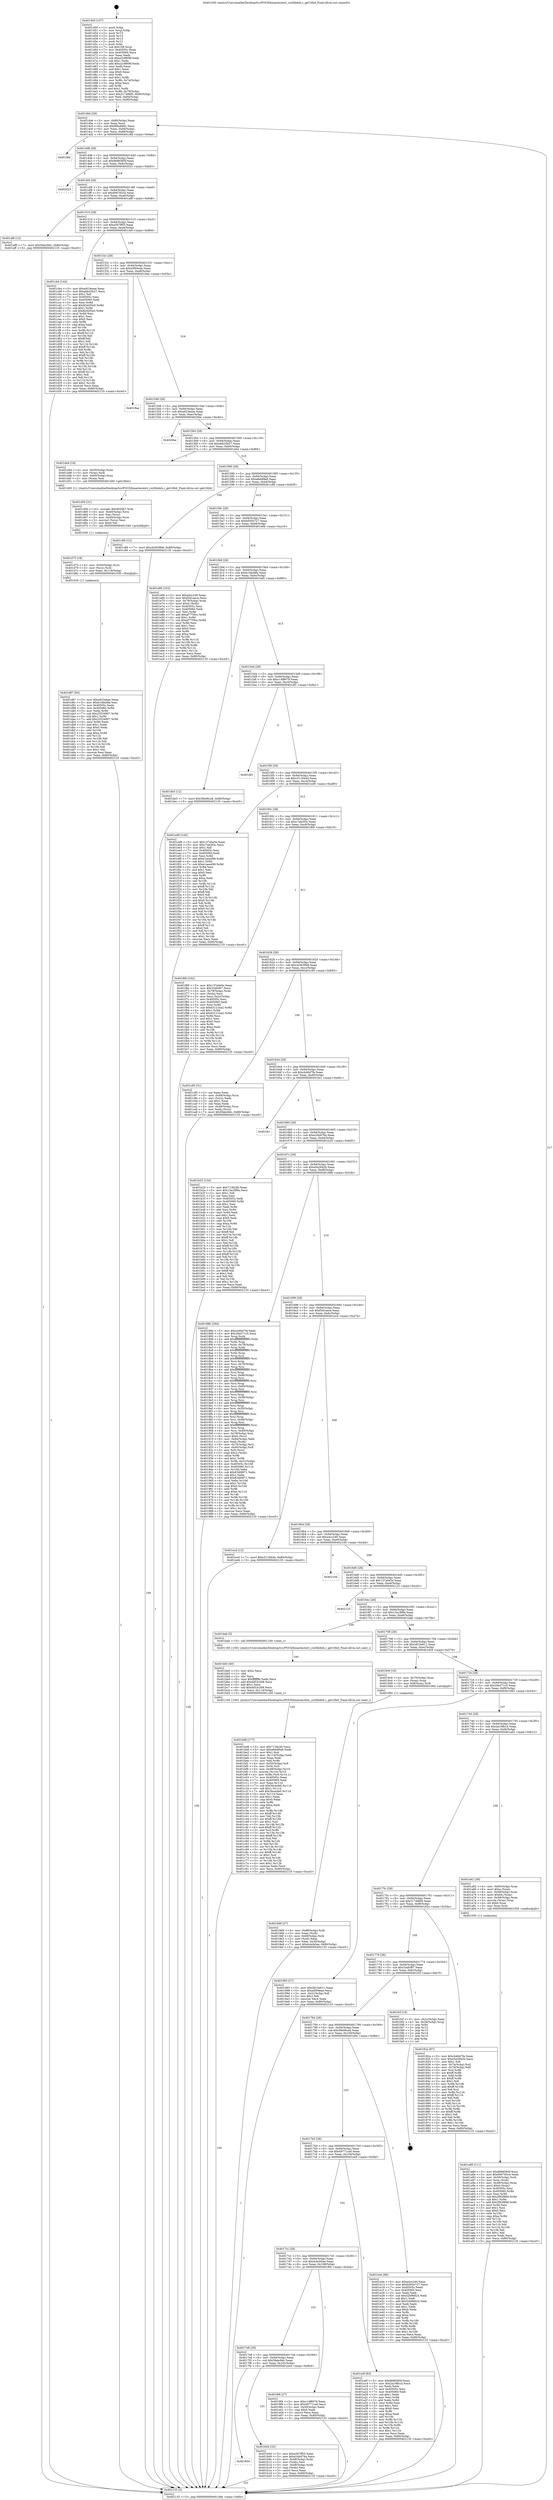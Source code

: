 digraph "0x401450" {
  label = "0x401450 (/mnt/c/Users/mathe/Desktop/tcc/POCII/binaries/extr_curllibdoh.c_get16bit_Final-ollvm.out::main(0))"
  labelloc = "t"
  node[shape=record]

  Entry [label="",width=0.3,height=0.3,shape=circle,fillcolor=black,style=filled]
  "0x4014bb" [label="{
     0x4014bb [29]\l
     | [instrs]\l
     &nbsp;&nbsp;0x4014bb \<+3\>: mov -0x80(%rbp),%eax\l
     &nbsp;&nbsp;0x4014be \<+2\>: mov %eax,%ecx\l
     &nbsp;&nbsp;0x4014c0 \<+6\>: sub $0x80bd0fd1,%ecx\l
     &nbsp;&nbsp;0x4014c6 \<+6\>: mov %eax,-0x94(%rbp)\l
     &nbsp;&nbsp;0x4014cc \<+6\>: mov %ecx,-0x98(%rbp)\l
     &nbsp;&nbsp;0x4014d2 \<+6\>: je 0000000000401dfd \<main+0x9ad\>\l
  }"]
  "0x401dfd" [label="{
     0x401dfd\l
  }", style=dashed]
  "0x4014d8" [label="{
     0x4014d8 [28]\l
     | [instrs]\l
     &nbsp;&nbsp;0x4014d8 \<+5\>: jmp 00000000004014dd \<main+0x8d\>\l
     &nbsp;&nbsp;0x4014dd \<+6\>: mov -0x94(%rbp),%eax\l
     &nbsp;&nbsp;0x4014e3 \<+5\>: sub $0x8686585f,%eax\l
     &nbsp;&nbsp;0x4014e8 \<+6\>: mov %eax,-0x9c(%rbp)\l
     &nbsp;&nbsp;0x4014ee \<+6\>: je 0000000000402023 \<main+0xbd3\>\l
  }"]
  Exit [label="",width=0.3,height=0.3,shape=circle,fillcolor=black,style=filled,peripheries=2]
  "0x402023" [label="{
     0x402023\l
  }", style=dashed]
  "0x4014f4" [label="{
     0x4014f4 [28]\l
     | [instrs]\l
     &nbsp;&nbsp;0x4014f4 \<+5\>: jmp 00000000004014f9 \<main+0xa9\>\l
     &nbsp;&nbsp;0x4014f9 \<+6\>: mov -0x94(%rbp),%eax\l
     &nbsp;&nbsp;0x4014ff \<+5\>: sub $0x906765c4,%eax\l
     &nbsp;&nbsp;0x401504 \<+6\>: mov %eax,-0xa0(%rbp)\l
     &nbsp;&nbsp;0x40150a \<+6\>: je 0000000000401af8 \<main+0x6a8\>\l
  }"]
  "0x401d87" [label="{
     0x401d87 [94]\l
     | [instrs]\l
     &nbsp;&nbsp;0x401d87 \<+5\>: mov $0xa923eeae,%eax\l
     &nbsp;&nbsp;0x401d8c \<+5\>: mov $0xb14bd4fa,%esi\l
     &nbsp;&nbsp;0x401d91 \<+7\>: mov 0x40505c,%edx\l
     &nbsp;&nbsp;0x401d98 \<+8\>: mov 0x405060,%r8d\l
     &nbsp;&nbsp;0x401da0 \<+3\>: mov %edx,%r9d\l
     &nbsp;&nbsp;0x401da3 \<+7\>: sub $0x25534907,%r9d\l
     &nbsp;&nbsp;0x401daa \<+4\>: sub $0x1,%r9d\l
     &nbsp;&nbsp;0x401dae \<+7\>: add $0x25534907,%r9d\l
     &nbsp;&nbsp;0x401db5 \<+4\>: imul %r9d,%edx\l
     &nbsp;&nbsp;0x401db9 \<+3\>: and $0x1,%edx\l
     &nbsp;&nbsp;0x401dbc \<+3\>: cmp $0x0,%edx\l
     &nbsp;&nbsp;0x401dbf \<+4\>: sete %r10b\l
     &nbsp;&nbsp;0x401dc3 \<+4\>: cmp $0xa,%r8d\l
     &nbsp;&nbsp;0x401dc7 \<+4\>: setl %r11b\l
     &nbsp;&nbsp;0x401dcb \<+3\>: mov %r10b,%bl\l
     &nbsp;&nbsp;0x401dce \<+3\>: and %r11b,%bl\l
     &nbsp;&nbsp;0x401dd1 \<+3\>: xor %r11b,%r10b\l
     &nbsp;&nbsp;0x401dd4 \<+3\>: or %r10b,%bl\l
     &nbsp;&nbsp;0x401dd7 \<+3\>: test $0x1,%bl\l
     &nbsp;&nbsp;0x401dda \<+3\>: cmovne %esi,%eax\l
     &nbsp;&nbsp;0x401ddd \<+3\>: mov %eax,-0x80(%rbp)\l
     &nbsp;&nbsp;0x401de0 \<+5\>: jmp 0000000000402135 \<main+0xce5\>\l
  }"]
  "0x401af8" [label="{
     0x401af8 [12]\l
     | [instrs]\l
     &nbsp;&nbsp;0x401af8 \<+7\>: movl $0x5fabc9dc,-0x80(%rbp)\l
     &nbsp;&nbsp;0x401aff \<+5\>: jmp 0000000000402135 \<main+0xce5\>\l
  }"]
  "0x401510" [label="{
     0x401510 [28]\l
     | [instrs]\l
     &nbsp;&nbsp;0x401510 \<+5\>: jmp 0000000000401515 \<main+0xc5\>\l
     &nbsp;&nbsp;0x401515 \<+6\>: mov -0x94(%rbp),%eax\l
     &nbsp;&nbsp;0x40151b \<+5\>: sub $0xa567ff55,%eax\l
     &nbsp;&nbsp;0x401520 \<+6\>: mov %eax,-0xa4(%rbp)\l
     &nbsp;&nbsp;0x401526 \<+6\>: je 0000000000401cb4 \<main+0x864\>\l
  }"]
  "0x401d75" [label="{
     0x401d75 [18]\l
     | [instrs]\l
     &nbsp;&nbsp;0x401d75 \<+4\>: mov -0x50(%rbp),%rcx\l
     &nbsp;&nbsp;0x401d79 \<+3\>: mov (%rcx),%rdi\l
     &nbsp;&nbsp;0x401d7c \<+6\>: mov %eax,-0x118(%rbp)\l
     &nbsp;&nbsp;0x401d82 \<+5\>: call 0000000000401030 \<free@plt\>\l
     | [calls]\l
     &nbsp;&nbsp;0x401030 \{1\} (unknown)\l
  }"]
  "0x401cb4" [label="{
     0x401cb4 [144]\l
     | [instrs]\l
     &nbsp;&nbsp;0x401cb4 \<+5\>: mov $0xa923eeae,%eax\l
     &nbsp;&nbsp;0x401cb9 \<+5\>: mov $0xabb25b27,%ecx\l
     &nbsp;&nbsp;0x401cbe \<+2\>: mov $0x1,%dl\l
     &nbsp;&nbsp;0x401cc0 \<+7\>: mov 0x40505c,%esi\l
     &nbsp;&nbsp;0x401cc7 \<+7\>: mov 0x405060,%edi\l
     &nbsp;&nbsp;0x401cce \<+3\>: mov %esi,%r8d\l
     &nbsp;&nbsp;0x401cd1 \<+7\>: add $0x82d2f3a5,%r8d\l
     &nbsp;&nbsp;0x401cd8 \<+4\>: sub $0x1,%r8d\l
     &nbsp;&nbsp;0x401cdc \<+7\>: sub $0x82d2f3a5,%r8d\l
     &nbsp;&nbsp;0x401ce3 \<+4\>: imul %r8d,%esi\l
     &nbsp;&nbsp;0x401ce7 \<+3\>: and $0x1,%esi\l
     &nbsp;&nbsp;0x401cea \<+3\>: cmp $0x0,%esi\l
     &nbsp;&nbsp;0x401ced \<+4\>: sete %r9b\l
     &nbsp;&nbsp;0x401cf1 \<+3\>: cmp $0xa,%edi\l
     &nbsp;&nbsp;0x401cf4 \<+4\>: setl %r10b\l
     &nbsp;&nbsp;0x401cf8 \<+3\>: mov %r9b,%r11b\l
     &nbsp;&nbsp;0x401cfb \<+4\>: xor $0xff,%r11b\l
     &nbsp;&nbsp;0x401cff \<+3\>: mov %r10b,%bl\l
     &nbsp;&nbsp;0x401d02 \<+3\>: xor $0xff,%bl\l
     &nbsp;&nbsp;0x401d05 \<+3\>: xor $0x1,%dl\l
     &nbsp;&nbsp;0x401d08 \<+3\>: mov %r11b,%r14b\l
     &nbsp;&nbsp;0x401d0b \<+4\>: and $0xff,%r14b\l
     &nbsp;&nbsp;0x401d0f \<+3\>: and %dl,%r9b\l
     &nbsp;&nbsp;0x401d12 \<+3\>: mov %bl,%r15b\l
     &nbsp;&nbsp;0x401d15 \<+4\>: and $0xff,%r15b\l
     &nbsp;&nbsp;0x401d19 \<+3\>: and %dl,%r10b\l
     &nbsp;&nbsp;0x401d1c \<+3\>: or %r9b,%r14b\l
     &nbsp;&nbsp;0x401d1f \<+3\>: or %r10b,%r15b\l
     &nbsp;&nbsp;0x401d22 \<+3\>: xor %r15b,%r14b\l
     &nbsp;&nbsp;0x401d25 \<+3\>: or %bl,%r11b\l
     &nbsp;&nbsp;0x401d28 \<+4\>: xor $0xff,%r11b\l
     &nbsp;&nbsp;0x401d2c \<+3\>: or $0x1,%dl\l
     &nbsp;&nbsp;0x401d2f \<+3\>: and %dl,%r11b\l
     &nbsp;&nbsp;0x401d32 \<+3\>: or %r11b,%r14b\l
     &nbsp;&nbsp;0x401d35 \<+4\>: test $0x1,%r14b\l
     &nbsp;&nbsp;0x401d39 \<+3\>: cmovne %ecx,%eax\l
     &nbsp;&nbsp;0x401d3c \<+3\>: mov %eax,-0x80(%rbp)\l
     &nbsp;&nbsp;0x401d3f \<+5\>: jmp 0000000000402135 \<main+0xce5\>\l
  }"]
  "0x40152c" [label="{
     0x40152c [28]\l
     | [instrs]\l
     &nbsp;&nbsp;0x40152c \<+5\>: jmp 0000000000401531 \<main+0xe1\>\l
     &nbsp;&nbsp;0x401531 \<+6\>: mov -0x94(%rbp),%eax\l
     &nbsp;&nbsp;0x401537 \<+5\>: sub $0xa5f04eae,%eax\l
     &nbsp;&nbsp;0x40153c \<+6\>: mov %eax,-0xa8(%rbp)\l
     &nbsp;&nbsp;0x401542 \<+6\>: je 00000000004019ae \<main+0x55e\>\l
  }"]
  "0x401d56" [label="{
     0x401d56 [31]\l
     | [instrs]\l
     &nbsp;&nbsp;0x401d56 \<+10\>: movabs $0x4030b7,%rdi\l
     &nbsp;&nbsp;0x401d60 \<+4\>: mov -0x40(%rbp),%rcx\l
     &nbsp;&nbsp;0x401d64 \<+3\>: mov %ax,(%rcx)\l
     &nbsp;&nbsp;0x401d67 \<+4\>: mov -0x40(%rbp),%rcx\l
     &nbsp;&nbsp;0x401d6b \<+3\>: movzwl (%rcx),%esi\l
     &nbsp;&nbsp;0x401d6e \<+2\>: mov $0x0,%al\l
     &nbsp;&nbsp;0x401d70 \<+5\>: call 0000000000401040 \<printf@plt\>\l
     | [calls]\l
     &nbsp;&nbsp;0x401040 \{1\} (unknown)\l
  }"]
  "0x4019ae" [label="{
     0x4019ae\l
  }", style=dashed]
  "0x401548" [label="{
     0x401548 [28]\l
     | [instrs]\l
     &nbsp;&nbsp;0x401548 \<+5\>: jmp 000000000040154d \<main+0xfd\>\l
     &nbsp;&nbsp;0x40154d \<+6\>: mov -0x94(%rbp),%eax\l
     &nbsp;&nbsp;0x401553 \<+5\>: sub $0xa923eeae,%eax\l
     &nbsp;&nbsp;0x401558 \<+6\>: mov %eax,-0xac(%rbp)\l
     &nbsp;&nbsp;0x40155e \<+6\>: je 00000000004020be \<main+0xc6e\>\l
  }"]
  "0x401bd8" [label="{
     0x401bd8 [177]\l
     | [instrs]\l
     &nbsp;&nbsp;0x401bd8 \<+5\>: mov $0x713fa3fc,%ecx\l
     &nbsp;&nbsp;0x401bdd \<+5\>: mov $0xafeb89a9,%edx\l
     &nbsp;&nbsp;0x401be2 \<+3\>: mov $0x1,%sil\l
     &nbsp;&nbsp;0x401be5 \<+6\>: mov -0x114(%rbp),%edi\l
     &nbsp;&nbsp;0x401beb \<+3\>: imul %eax,%edi\l
     &nbsp;&nbsp;0x401bee \<+3\>: mov %dil,%r8b\l
     &nbsp;&nbsp;0x401bf1 \<+4\>: mov -0x50(%rbp),%r9\l
     &nbsp;&nbsp;0x401bf5 \<+3\>: mov (%r9),%r9\l
     &nbsp;&nbsp;0x401bf8 \<+4\>: mov -0x48(%rbp),%r10\l
     &nbsp;&nbsp;0x401bfc \<+3\>: movslq (%r10),%r10\l
     &nbsp;&nbsp;0x401bff \<+4\>: mov %r8b,(%r9,%r10,1)\l
     &nbsp;&nbsp;0x401c03 \<+7\>: mov 0x40505c,%eax\l
     &nbsp;&nbsp;0x401c0a \<+7\>: mov 0x405060,%edi\l
     &nbsp;&nbsp;0x401c11 \<+3\>: mov %eax,%r11d\l
     &nbsp;&nbsp;0x401c14 \<+7\>: sub $0x3bcacfe0,%r11d\l
     &nbsp;&nbsp;0x401c1b \<+4\>: sub $0x1,%r11d\l
     &nbsp;&nbsp;0x401c1f \<+7\>: add $0x3bcacfe0,%r11d\l
     &nbsp;&nbsp;0x401c26 \<+4\>: imul %r11d,%eax\l
     &nbsp;&nbsp;0x401c2a \<+3\>: and $0x1,%eax\l
     &nbsp;&nbsp;0x401c2d \<+3\>: cmp $0x0,%eax\l
     &nbsp;&nbsp;0x401c30 \<+4\>: sete %r8b\l
     &nbsp;&nbsp;0x401c34 \<+3\>: cmp $0xa,%edi\l
     &nbsp;&nbsp;0x401c37 \<+3\>: setl %bl\l
     &nbsp;&nbsp;0x401c3a \<+3\>: mov %r8b,%r14b\l
     &nbsp;&nbsp;0x401c3d \<+4\>: xor $0xff,%r14b\l
     &nbsp;&nbsp;0x401c41 \<+3\>: mov %bl,%r15b\l
     &nbsp;&nbsp;0x401c44 \<+4\>: xor $0xff,%r15b\l
     &nbsp;&nbsp;0x401c48 \<+4\>: xor $0x1,%sil\l
     &nbsp;&nbsp;0x401c4c \<+3\>: mov %r14b,%r12b\l
     &nbsp;&nbsp;0x401c4f \<+4\>: and $0xff,%r12b\l
     &nbsp;&nbsp;0x401c53 \<+3\>: and %sil,%r8b\l
     &nbsp;&nbsp;0x401c56 \<+3\>: mov %r15b,%r13b\l
     &nbsp;&nbsp;0x401c59 \<+4\>: and $0xff,%r13b\l
     &nbsp;&nbsp;0x401c5d \<+3\>: and %sil,%bl\l
     &nbsp;&nbsp;0x401c60 \<+3\>: or %r8b,%r12b\l
     &nbsp;&nbsp;0x401c63 \<+3\>: or %bl,%r13b\l
     &nbsp;&nbsp;0x401c66 \<+3\>: xor %r13b,%r12b\l
     &nbsp;&nbsp;0x401c69 \<+3\>: or %r15b,%r14b\l
     &nbsp;&nbsp;0x401c6c \<+4\>: xor $0xff,%r14b\l
     &nbsp;&nbsp;0x401c70 \<+4\>: or $0x1,%sil\l
     &nbsp;&nbsp;0x401c74 \<+3\>: and %sil,%r14b\l
     &nbsp;&nbsp;0x401c77 \<+3\>: or %r14b,%r12b\l
     &nbsp;&nbsp;0x401c7a \<+4\>: test $0x1,%r12b\l
     &nbsp;&nbsp;0x401c7e \<+3\>: cmovne %edx,%ecx\l
     &nbsp;&nbsp;0x401c81 \<+3\>: mov %ecx,-0x80(%rbp)\l
     &nbsp;&nbsp;0x401c84 \<+5\>: jmp 0000000000402135 \<main+0xce5\>\l
  }"]
  "0x4020be" [label="{
     0x4020be\l
  }", style=dashed]
  "0x401564" [label="{
     0x401564 [28]\l
     | [instrs]\l
     &nbsp;&nbsp;0x401564 \<+5\>: jmp 0000000000401569 \<main+0x119\>\l
     &nbsp;&nbsp;0x401569 \<+6\>: mov -0x94(%rbp),%eax\l
     &nbsp;&nbsp;0x40156f \<+5\>: sub $0xabb25b27,%eax\l
     &nbsp;&nbsp;0x401574 \<+6\>: mov %eax,-0xb0(%rbp)\l
     &nbsp;&nbsp;0x40157a \<+6\>: je 0000000000401d44 \<main+0x8f4\>\l
  }"]
  "0x401bb0" [label="{
     0x401bb0 [40]\l
     | [instrs]\l
     &nbsp;&nbsp;0x401bb0 \<+5\>: mov $0x2,%ecx\l
     &nbsp;&nbsp;0x401bb5 \<+1\>: cltd\l
     &nbsp;&nbsp;0x401bb6 \<+2\>: idiv %ecx\l
     &nbsp;&nbsp;0x401bb8 \<+6\>: imul $0xfffffffe,%edx,%ecx\l
     &nbsp;&nbsp;0x401bbe \<+6\>: add $0xdd53c268,%ecx\l
     &nbsp;&nbsp;0x401bc4 \<+3\>: add $0x1,%ecx\l
     &nbsp;&nbsp;0x401bc7 \<+6\>: sub $0xdd53c268,%ecx\l
     &nbsp;&nbsp;0x401bcd \<+6\>: mov %ecx,-0x114(%rbp)\l
     &nbsp;&nbsp;0x401bd3 \<+5\>: call 0000000000401160 \<next_i\>\l
     | [calls]\l
     &nbsp;&nbsp;0x401160 \{100\} (/mnt/c/Users/mathe/Desktop/tcc/POCII/binaries/extr_curllibdoh.c_get16bit_Final-ollvm.out::next_i)\l
  }"]
  "0x401d44" [label="{
     0x401d44 [18]\l
     | [instrs]\l
     &nbsp;&nbsp;0x401d44 \<+4\>: mov -0x50(%rbp),%rax\l
     &nbsp;&nbsp;0x401d48 \<+3\>: mov (%rax),%rdi\l
     &nbsp;&nbsp;0x401d4b \<+4\>: mov -0x60(%rbp),%rax\l
     &nbsp;&nbsp;0x401d4f \<+2\>: mov (%rax),%esi\l
     &nbsp;&nbsp;0x401d51 \<+5\>: call 0000000000401400 \<get16bit\>\l
     | [calls]\l
     &nbsp;&nbsp;0x401400 \{1\} (/mnt/c/Users/mathe/Desktop/tcc/POCII/binaries/extr_curllibdoh.c_get16bit_Final-ollvm.out::get16bit)\l
  }"]
  "0x401580" [label="{
     0x401580 [28]\l
     | [instrs]\l
     &nbsp;&nbsp;0x401580 \<+5\>: jmp 0000000000401585 \<main+0x135\>\l
     &nbsp;&nbsp;0x401585 \<+6\>: mov -0x94(%rbp),%eax\l
     &nbsp;&nbsp;0x40158b \<+5\>: sub $0xafeb89a9,%eax\l
     &nbsp;&nbsp;0x401590 \<+6\>: mov %eax,-0xb4(%rbp)\l
     &nbsp;&nbsp;0x401596 \<+6\>: je 0000000000401c89 \<main+0x839\>\l
  }"]
  "0x401804" [label="{
     0x401804\l
  }", style=dashed]
  "0x401c89" [label="{
     0x401c89 [12]\l
     | [instrs]\l
     &nbsp;&nbsp;0x401c89 \<+7\>: movl $0xcb3639b8,-0x80(%rbp)\l
     &nbsp;&nbsp;0x401c90 \<+5\>: jmp 0000000000402135 \<main+0xce5\>\l
  }"]
  "0x40159c" [label="{
     0x40159c [28]\l
     | [instrs]\l
     &nbsp;&nbsp;0x40159c \<+5\>: jmp 00000000004015a1 \<main+0x151\>\l
     &nbsp;&nbsp;0x4015a1 \<+6\>: mov -0x94(%rbp),%eax\l
     &nbsp;&nbsp;0x4015a7 \<+5\>: sub $0xb005e727,%eax\l
     &nbsp;&nbsp;0x4015ac \<+6\>: mov %eax,-0xb8(%rbp)\l
     &nbsp;&nbsp;0x4015b2 \<+6\>: je 0000000000401e66 \<main+0xa16\>\l
  }"]
  "0x401b04" [label="{
     0x401b04 [33]\l
     | [instrs]\l
     &nbsp;&nbsp;0x401b04 \<+5\>: mov $0xa567ff55,%eax\l
     &nbsp;&nbsp;0x401b09 \<+5\>: mov $0xe24b976a,%ecx\l
     &nbsp;&nbsp;0x401b0e \<+4\>: mov -0x48(%rbp),%rdx\l
     &nbsp;&nbsp;0x401b12 \<+2\>: mov (%rdx),%esi\l
     &nbsp;&nbsp;0x401b14 \<+4\>: mov -0x58(%rbp),%rdx\l
     &nbsp;&nbsp;0x401b18 \<+2\>: cmp (%rdx),%esi\l
     &nbsp;&nbsp;0x401b1a \<+3\>: cmovl %ecx,%eax\l
     &nbsp;&nbsp;0x401b1d \<+3\>: mov %eax,-0x80(%rbp)\l
     &nbsp;&nbsp;0x401b20 \<+5\>: jmp 0000000000402135 \<main+0xce5\>\l
  }"]
  "0x401e66" [label="{
     0x401e66 [103]\l
     | [instrs]\l
     &nbsp;&nbsp;0x401e66 \<+5\>: mov $0xa4cc240,%eax\l
     &nbsp;&nbsp;0x401e6b \<+5\>: mov $0xf3d1aeca,%ecx\l
     &nbsp;&nbsp;0x401e70 \<+4\>: mov -0x78(%rbp),%rdx\l
     &nbsp;&nbsp;0x401e74 \<+6\>: movl $0x0,(%rdx)\l
     &nbsp;&nbsp;0x401e7a \<+7\>: mov 0x40505c,%esi\l
     &nbsp;&nbsp;0x401e81 \<+7\>: mov 0x405060,%edi\l
     &nbsp;&nbsp;0x401e88 \<+3\>: mov %esi,%r8d\l
     &nbsp;&nbsp;0x401e8b \<+7\>: add $0xaf7759cc,%r8d\l
     &nbsp;&nbsp;0x401e92 \<+4\>: sub $0x1,%r8d\l
     &nbsp;&nbsp;0x401e96 \<+7\>: sub $0xaf7759cc,%r8d\l
     &nbsp;&nbsp;0x401e9d \<+4\>: imul %r8d,%esi\l
     &nbsp;&nbsp;0x401ea1 \<+3\>: and $0x1,%esi\l
     &nbsp;&nbsp;0x401ea4 \<+3\>: cmp $0x0,%esi\l
     &nbsp;&nbsp;0x401ea7 \<+4\>: sete %r9b\l
     &nbsp;&nbsp;0x401eab \<+3\>: cmp $0xa,%edi\l
     &nbsp;&nbsp;0x401eae \<+4\>: setl %r10b\l
     &nbsp;&nbsp;0x401eb2 \<+3\>: mov %r9b,%r11b\l
     &nbsp;&nbsp;0x401eb5 \<+3\>: and %r10b,%r11b\l
     &nbsp;&nbsp;0x401eb8 \<+3\>: xor %r10b,%r9b\l
     &nbsp;&nbsp;0x401ebb \<+3\>: or %r9b,%r11b\l
     &nbsp;&nbsp;0x401ebe \<+4\>: test $0x1,%r11b\l
     &nbsp;&nbsp;0x401ec2 \<+3\>: cmovne %ecx,%eax\l
     &nbsp;&nbsp;0x401ec5 \<+3\>: mov %eax,-0x80(%rbp)\l
     &nbsp;&nbsp;0x401ec8 \<+5\>: jmp 0000000000402135 \<main+0xce5\>\l
  }"]
  "0x4015b8" [label="{
     0x4015b8 [28]\l
     | [instrs]\l
     &nbsp;&nbsp;0x4015b8 \<+5\>: jmp 00000000004015bd \<main+0x16d\>\l
     &nbsp;&nbsp;0x4015bd \<+6\>: mov -0x94(%rbp),%eax\l
     &nbsp;&nbsp;0x4015c3 \<+5\>: sub $0xb14bd4fa,%eax\l
     &nbsp;&nbsp;0x4015c8 \<+6\>: mov %eax,-0xbc(%rbp)\l
     &nbsp;&nbsp;0x4015ce \<+6\>: je 0000000000401de5 \<main+0x995\>\l
  }"]
  "0x401a89" [label="{
     0x401a89 [111]\l
     | [instrs]\l
     &nbsp;&nbsp;0x401a89 \<+5\>: mov $0x8686585f,%ecx\l
     &nbsp;&nbsp;0x401a8e \<+5\>: mov $0x906765c4,%edx\l
     &nbsp;&nbsp;0x401a93 \<+4\>: mov -0x50(%rbp),%rdi\l
     &nbsp;&nbsp;0x401a97 \<+3\>: mov %rax,(%rdi)\l
     &nbsp;&nbsp;0x401a9a \<+4\>: mov -0x48(%rbp),%rax\l
     &nbsp;&nbsp;0x401a9e \<+6\>: movl $0x0,(%rax)\l
     &nbsp;&nbsp;0x401aa4 \<+7\>: mov 0x40505c,%esi\l
     &nbsp;&nbsp;0x401aab \<+8\>: mov 0x405060,%r8d\l
     &nbsp;&nbsp;0x401ab3 \<+3\>: mov %esi,%r9d\l
     &nbsp;&nbsp;0x401ab6 \<+7\>: sub $0x2f92f89d,%r9d\l
     &nbsp;&nbsp;0x401abd \<+4\>: sub $0x1,%r9d\l
     &nbsp;&nbsp;0x401ac1 \<+7\>: add $0x2f92f89d,%r9d\l
     &nbsp;&nbsp;0x401ac8 \<+4\>: imul %r9d,%esi\l
     &nbsp;&nbsp;0x401acc \<+3\>: and $0x1,%esi\l
     &nbsp;&nbsp;0x401acf \<+3\>: cmp $0x0,%esi\l
     &nbsp;&nbsp;0x401ad2 \<+4\>: sete %r10b\l
     &nbsp;&nbsp;0x401ad6 \<+4\>: cmp $0xa,%r8d\l
     &nbsp;&nbsp;0x401ada \<+4\>: setl %r11b\l
     &nbsp;&nbsp;0x401ade \<+3\>: mov %r10b,%bl\l
     &nbsp;&nbsp;0x401ae1 \<+3\>: and %r11b,%bl\l
     &nbsp;&nbsp;0x401ae4 \<+3\>: xor %r11b,%r10b\l
     &nbsp;&nbsp;0x401ae7 \<+3\>: or %r10b,%bl\l
     &nbsp;&nbsp;0x401aea \<+3\>: test $0x1,%bl\l
     &nbsp;&nbsp;0x401aed \<+3\>: cmovne %edx,%ecx\l
     &nbsp;&nbsp;0x401af0 \<+3\>: mov %ecx,-0x80(%rbp)\l
     &nbsp;&nbsp;0x401af3 \<+5\>: jmp 0000000000402135 \<main+0xce5\>\l
  }"]
  "0x401de5" [label="{
     0x401de5 [12]\l
     | [instrs]\l
     &nbsp;&nbsp;0x401de5 \<+7\>: movl $0x38e06ca4,-0x80(%rbp)\l
     &nbsp;&nbsp;0x401dec \<+5\>: jmp 0000000000402135 \<main+0xce5\>\l
  }"]
  "0x4015d4" [label="{
     0x4015d4 [28]\l
     | [instrs]\l
     &nbsp;&nbsp;0x4015d4 \<+5\>: jmp 00000000004015d9 \<main+0x189\>\l
     &nbsp;&nbsp;0x4015d9 \<+6\>: mov -0x94(%rbp),%eax\l
     &nbsp;&nbsp;0x4015df \<+5\>: sub $0xc14f8079,%eax\l
     &nbsp;&nbsp;0x4015e4 \<+6\>: mov %eax,-0xc0(%rbp)\l
     &nbsp;&nbsp;0x4015ea \<+6\>: je 0000000000401df1 \<main+0x9a1\>\l
  }"]
  "0x4017e8" [label="{
     0x4017e8 [28]\l
     | [instrs]\l
     &nbsp;&nbsp;0x4017e8 \<+5\>: jmp 00000000004017ed \<main+0x39d\>\l
     &nbsp;&nbsp;0x4017ed \<+6\>: mov -0x94(%rbp),%eax\l
     &nbsp;&nbsp;0x4017f3 \<+5\>: sub $0x5fabc9dc,%eax\l
     &nbsp;&nbsp;0x4017f8 \<+6\>: mov %eax,-0x10c(%rbp)\l
     &nbsp;&nbsp;0x4017fe \<+6\>: je 0000000000401b04 \<main+0x6b4\>\l
  }"]
  "0x401df1" [label="{
     0x401df1\l
  }", style=dashed]
  "0x4015f0" [label="{
     0x4015f0 [28]\l
     | [instrs]\l
     &nbsp;&nbsp;0x4015f0 \<+5\>: jmp 00000000004015f5 \<main+0x1a5\>\l
     &nbsp;&nbsp;0x4015f5 \<+6\>: mov -0x94(%rbp),%eax\l
     &nbsp;&nbsp;0x4015fb \<+5\>: sub $0xc5118444,%eax\l
     &nbsp;&nbsp;0x401600 \<+6\>: mov %eax,-0xc4(%rbp)\l
     &nbsp;&nbsp;0x401606 \<+6\>: je 0000000000401ed9 \<main+0xa89\>\l
  }"]
  "0x4019f4" [label="{
     0x4019f4 [27]\l
     | [instrs]\l
     &nbsp;&nbsp;0x4019f4 \<+5\>: mov $0xc14f8079,%eax\l
     &nbsp;&nbsp;0x4019f9 \<+5\>: mov $0x49771ca0,%ecx\l
     &nbsp;&nbsp;0x4019fe \<+3\>: mov -0x30(%rbp),%edx\l
     &nbsp;&nbsp;0x401a01 \<+3\>: cmp $0x0,%edx\l
     &nbsp;&nbsp;0x401a04 \<+3\>: cmove %ecx,%eax\l
     &nbsp;&nbsp;0x401a07 \<+3\>: mov %eax,-0x80(%rbp)\l
     &nbsp;&nbsp;0x401a0a \<+5\>: jmp 0000000000402135 \<main+0xce5\>\l
  }"]
  "0x401ed9" [label="{
     0x401ed9 [144]\l
     | [instrs]\l
     &nbsp;&nbsp;0x401ed9 \<+5\>: mov $0x137a0e5e,%eax\l
     &nbsp;&nbsp;0x401ede \<+5\>: mov $0xc7ab3f3c,%ecx\l
     &nbsp;&nbsp;0x401ee3 \<+2\>: mov $0x1,%dl\l
     &nbsp;&nbsp;0x401ee5 \<+7\>: mov 0x40505c,%esi\l
     &nbsp;&nbsp;0x401eec \<+7\>: mov 0x405060,%edi\l
     &nbsp;&nbsp;0x401ef3 \<+3\>: mov %esi,%r8d\l
     &nbsp;&nbsp;0x401ef6 \<+7\>: add $0xe1aea498,%r8d\l
     &nbsp;&nbsp;0x401efd \<+4\>: sub $0x1,%r8d\l
     &nbsp;&nbsp;0x401f01 \<+7\>: sub $0xe1aea498,%r8d\l
     &nbsp;&nbsp;0x401f08 \<+4\>: imul %r8d,%esi\l
     &nbsp;&nbsp;0x401f0c \<+3\>: and $0x1,%esi\l
     &nbsp;&nbsp;0x401f0f \<+3\>: cmp $0x0,%esi\l
     &nbsp;&nbsp;0x401f12 \<+4\>: sete %r9b\l
     &nbsp;&nbsp;0x401f16 \<+3\>: cmp $0xa,%edi\l
     &nbsp;&nbsp;0x401f19 \<+4\>: setl %r10b\l
     &nbsp;&nbsp;0x401f1d \<+3\>: mov %r9b,%r11b\l
     &nbsp;&nbsp;0x401f20 \<+4\>: xor $0xff,%r11b\l
     &nbsp;&nbsp;0x401f24 \<+3\>: mov %r10b,%bl\l
     &nbsp;&nbsp;0x401f27 \<+3\>: xor $0xff,%bl\l
     &nbsp;&nbsp;0x401f2a \<+3\>: xor $0x0,%dl\l
     &nbsp;&nbsp;0x401f2d \<+3\>: mov %r11b,%r14b\l
     &nbsp;&nbsp;0x401f30 \<+4\>: and $0x0,%r14b\l
     &nbsp;&nbsp;0x401f34 \<+3\>: and %dl,%r9b\l
     &nbsp;&nbsp;0x401f37 \<+3\>: mov %bl,%r15b\l
     &nbsp;&nbsp;0x401f3a \<+4\>: and $0x0,%r15b\l
     &nbsp;&nbsp;0x401f3e \<+3\>: and %dl,%r10b\l
     &nbsp;&nbsp;0x401f41 \<+3\>: or %r9b,%r14b\l
     &nbsp;&nbsp;0x401f44 \<+3\>: or %r10b,%r15b\l
     &nbsp;&nbsp;0x401f47 \<+3\>: xor %r15b,%r14b\l
     &nbsp;&nbsp;0x401f4a \<+3\>: or %bl,%r11b\l
     &nbsp;&nbsp;0x401f4d \<+4\>: xor $0xff,%r11b\l
     &nbsp;&nbsp;0x401f51 \<+3\>: or $0x0,%dl\l
     &nbsp;&nbsp;0x401f54 \<+3\>: and %dl,%r11b\l
     &nbsp;&nbsp;0x401f57 \<+3\>: or %r11b,%r14b\l
     &nbsp;&nbsp;0x401f5a \<+4\>: test $0x1,%r14b\l
     &nbsp;&nbsp;0x401f5e \<+3\>: cmovne %ecx,%eax\l
     &nbsp;&nbsp;0x401f61 \<+3\>: mov %eax,-0x80(%rbp)\l
     &nbsp;&nbsp;0x401f64 \<+5\>: jmp 0000000000402135 \<main+0xce5\>\l
  }"]
  "0x40160c" [label="{
     0x40160c [28]\l
     | [instrs]\l
     &nbsp;&nbsp;0x40160c \<+5\>: jmp 0000000000401611 \<main+0x1c1\>\l
     &nbsp;&nbsp;0x401611 \<+6\>: mov -0x94(%rbp),%eax\l
     &nbsp;&nbsp;0x401617 \<+5\>: sub $0xc7ab3f3c,%eax\l
     &nbsp;&nbsp;0x40161c \<+6\>: mov %eax,-0xc8(%rbp)\l
     &nbsp;&nbsp;0x401622 \<+6\>: je 0000000000401f69 \<main+0xb19\>\l
  }"]
  "0x4017cc" [label="{
     0x4017cc [28]\l
     | [instrs]\l
     &nbsp;&nbsp;0x4017cc \<+5\>: jmp 00000000004017d1 \<main+0x381\>\l
     &nbsp;&nbsp;0x4017d1 \<+6\>: mov -0x94(%rbp),%eax\l
     &nbsp;&nbsp;0x4017d7 \<+5\>: sub $0x4cbcb0ae,%eax\l
     &nbsp;&nbsp;0x4017dc \<+6\>: mov %eax,-0x108(%rbp)\l
     &nbsp;&nbsp;0x4017e2 \<+6\>: je 00000000004019f4 \<main+0x5a4\>\l
  }"]
  "0x401f69" [label="{
     0x401f69 [102]\l
     | [instrs]\l
     &nbsp;&nbsp;0x401f69 \<+5\>: mov $0x137a0e5e,%eax\l
     &nbsp;&nbsp;0x401f6e \<+5\>: mov $0x33afcf67,%ecx\l
     &nbsp;&nbsp;0x401f73 \<+4\>: mov -0x78(%rbp),%rdx\l
     &nbsp;&nbsp;0x401f77 \<+2\>: mov (%rdx),%esi\l
     &nbsp;&nbsp;0x401f79 \<+3\>: mov %esi,-0x2c(%rbp)\l
     &nbsp;&nbsp;0x401f7c \<+7\>: mov 0x40505c,%esi\l
     &nbsp;&nbsp;0x401f83 \<+7\>: mov 0x405060,%edi\l
     &nbsp;&nbsp;0x401f8a \<+3\>: mov %esi,%r8d\l
     &nbsp;&nbsp;0x401f8d \<+7\>: sub $0x63121ba2,%r8d\l
     &nbsp;&nbsp;0x401f94 \<+4\>: sub $0x1,%r8d\l
     &nbsp;&nbsp;0x401f98 \<+7\>: add $0x63121ba2,%r8d\l
     &nbsp;&nbsp;0x401f9f \<+4\>: imul %r8d,%esi\l
     &nbsp;&nbsp;0x401fa3 \<+3\>: and $0x1,%esi\l
     &nbsp;&nbsp;0x401fa6 \<+3\>: cmp $0x0,%esi\l
     &nbsp;&nbsp;0x401fa9 \<+4\>: sete %r9b\l
     &nbsp;&nbsp;0x401fad \<+3\>: cmp $0xa,%edi\l
     &nbsp;&nbsp;0x401fb0 \<+4\>: setl %r10b\l
     &nbsp;&nbsp;0x401fb4 \<+3\>: mov %r9b,%r11b\l
     &nbsp;&nbsp;0x401fb7 \<+3\>: and %r10b,%r11b\l
     &nbsp;&nbsp;0x401fba \<+3\>: xor %r10b,%r9b\l
     &nbsp;&nbsp;0x401fbd \<+3\>: or %r9b,%r11b\l
     &nbsp;&nbsp;0x401fc0 \<+4\>: test $0x1,%r11b\l
     &nbsp;&nbsp;0x401fc4 \<+3\>: cmovne %ecx,%eax\l
     &nbsp;&nbsp;0x401fc7 \<+3\>: mov %eax,-0x80(%rbp)\l
     &nbsp;&nbsp;0x401fca \<+5\>: jmp 0000000000402135 \<main+0xce5\>\l
  }"]
  "0x401628" [label="{
     0x401628 [28]\l
     | [instrs]\l
     &nbsp;&nbsp;0x401628 \<+5\>: jmp 000000000040162d \<main+0x1dd\>\l
     &nbsp;&nbsp;0x40162d \<+6\>: mov -0x94(%rbp),%eax\l
     &nbsp;&nbsp;0x401633 \<+5\>: sub $0xcb3639b8,%eax\l
     &nbsp;&nbsp;0x401638 \<+6\>: mov %eax,-0xcc(%rbp)\l
     &nbsp;&nbsp;0x40163e \<+6\>: je 0000000000401c95 \<main+0x845\>\l
  }"]
  "0x401a0f" [label="{
     0x401a0f [83]\l
     | [instrs]\l
     &nbsp;&nbsp;0x401a0f \<+5\>: mov $0x8686585f,%eax\l
     &nbsp;&nbsp;0x401a14 \<+5\>: mov $0x2a19fb1d,%ecx\l
     &nbsp;&nbsp;0x401a19 \<+2\>: xor %edx,%edx\l
     &nbsp;&nbsp;0x401a1b \<+7\>: mov 0x40505c,%esi\l
     &nbsp;&nbsp;0x401a22 \<+7\>: mov 0x405060,%edi\l
     &nbsp;&nbsp;0x401a29 \<+3\>: sub $0x1,%edx\l
     &nbsp;&nbsp;0x401a2c \<+3\>: mov %esi,%r8d\l
     &nbsp;&nbsp;0x401a2f \<+3\>: add %edx,%r8d\l
     &nbsp;&nbsp;0x401a32 \<+4\>: imul %r8d,%esi\l
     &nbsp;&nbsp;0x401a36 \<+3\>: and $0x1,%esi\l
     &nbsp;&nbsp;0x401a39 \<+3\>: cmp $0x0,%esi\l
     &nbsp;&nbsp;0x401a3c \<+4\>: sete %r9b\l
     &nbsp;&nbsp;0x401a40 \<+3\>: cmp $0xa,%edi\l
     &nbsp;&nbsp;0x401a43 \<+4\>: setl %r10b\l
     &nbsp;&nbsp;0x401a47 \<+3\>: mov %r9b,%r11b\l
     &nbsp;&nbsp;0x401a4a \<+3\>: and %r10b,%r11b\l
     &nbsp;&nbsp;0x401a4d \<+3\>: xor %r10b,%r9b\l
     &nbsp;&nbsp;0x401a50 \<+3\>: or %r9b,%r11b\l
     &nbsp;&nbsp;0x401a53 \<+4\>: test $0x1,%r11b\l
     &nbsp;&nbsp;0x401a57 \<+3\>: cmovne %ecx,%eax\l
     &nbsp;&nbsp;0x401a5a \<+3\>: mov %eax,-0x80(%rbp)\l
     &nbsp;&nbsp;0x401a5d \<+5\>: jmp 0000000000402135 \<main+0xce5\>\l
  }"]
  "0x401c95" [label="{
     0x401c95 [31]\l
     | [instrs]\l
     &nbsp;&nbsp;0x401c95 \<+2\>: xor %eax,%eax\l
     &nbsp;&nbsp;0x401c97 \<+4\>: mov -0x48(%rbp),%rcx\l
     &nbsp;&nbsp;0x401c9b \<+2\>: mov (%rcx),%edx\l
     &nbsp;&nbsp;0x401c9d \<+3\>: sub $0x1,%eax\l
     &nbsp;&nbsp;0x401ca0 \<+2\>: sub %eax,%edx\l
     &nbsp;&nbsp;0x401ca2 \<+4\>: mov -0x48(%rbp),%rcx\l
     &nbsp;&nbsp;0x401ca6 \<+2\>: mov %edx,(%rcx)\l
     &nbsp;&nbsp;0x401ca8 \<+7\>: movl $0x5fabc9dc,-0x80(%rbp)\l
     &nbsp;&nbsp;0x401caf \<+5\>: jmp 0000000000402135 \<main+0xce5\>\l
  }"]
  "0x401644" [label="{
     0x401644 [28]\l
     | [instrs]\l
     &nbsp;&nbsp;0x401644 \<+5\>: jmp 0000000000401649 \<main+0x1f9\>\l
     &nbsp;&nbsp;0x401649 \<+6\>: mov -0x94(%rbp),%eax\l
     &nbsp;&nbsp;0x40164f \<+5\>: sub $0xcb46d7fa,%eax\l
     &nbsp;&nbsp;0x401654 \<+6\>: mov %eax,-0xd0(%rbp)\l
     &nbsp;&nbsp;0x40165a \<+6\>: je 0000000000401fe1 \<main+0xb91\>\l
  }"]
  "0x4017b0" [label="{
     0x4017b0 [28]\l
     | [instrs]\l
     &nbsp;&nbsp;0x4017b0 \<+5\>: jmp 00000000004017b5 \<main+0x365\>\l
     &nbsp;&nbsp;0x4017b5 \<+6\>: mov -0x94(%rbp),%eax\l
     &nbsp;&nbsp;0x4017bb \<+5\>: sub $0x49771ca0,%eax\l
     &nbsp;&nbsp;0x4017c0 \<+6\>: mov %eax,-0x104(%rbp)\l
     &nbsp;&nbsp;0x4017c6 \<+6\>: je 0000000000401a0f \<main+0x5bf\>\l
  }"]
  "0x401fe1" [label="{
     0x401fe1\l
  }", style=dashed]
  "0x401660" [label="{
     0x401660 [28]\l
     | [instrs]\l
     &nbsp;&nbsp;0x401660 \<+5\>: jmp 0000000000401665 \<main+0x215\>\l
     &nbsp;&nbsp;0x401665 \<+6\>: mov -0x94(%rbp),%eax\l
     &nbsp;&nbsp;0x40166b \<+5\>: sub $0xe24b976a,%eax\l
     &nbsp;&nbsp;0x401670 \<+6\>: mov %eax,-0xd4(%rbp)\l
     &nbsp;&nbsp;0x401676 \<+6\>: je 0000000000401b25 \<main+0x6d5\>\l
  }"]
  "0x401e0e" [label="{
     0x401e0e [88]\l
     | [instrs]\l
     &nbsp;&nbsp;0x401e0e \<+5\>: mov $0xa4cc240,%eax\l
     &nbsp;&nbsp;0x401e13 \<+5\>: mov $0xb005e727,%ecx\l
     &nbsp;&nbsp;0x401e18 \<+7\>: mov 0x40505c,%edx\l
     &nbsp;&nbsp;0x401e1f \<+7\>: mov 0x405060,%esi\l
     &nbsp;&nbsp;0x401e26 \<+2\>: mov %edx,%edi\l
     &nbsp;&nbsp;0x401e28 \<+6\>: sub $0x52b9b624,%edi\l
     &nbsp;&nbsp;0x401e2e \<+3\>: sub $0x1,%edi\l
     &nbsp;&nbsp;0x401e31 \<+6\>: add $0x52b9b624,%edi\l
     &nbsp;&nbsp;0x401e37 \<+3\>: imul %edi,%edx\l
     &nbsp;&nbsp;0x401e3a \<+3\>: and $0x1,%edx\l
     &nbsp;&nbsp;0x401e3d \<+3\>: cmp $0x0,%edx\l
     &nbsp;&nbsp;0x401e40 \<+4\>: sete %r8b\l
     &nbsp;&nbsp;0x401e44 \<+3\>: cmp $0xa,%esi\l
     &nbsp;&nbsp;0x401e47 \<+4\>: setl %r9b\l
     &nbsp;&nbsp;0x401e4b \<+3\>: mov %r8b,%r10b\l
     &nbsp;&nbsp;0x401e4e \<+3\>: and %r9b,%r10b\l
     &nbsp;&nbsp;0x401e51 \<+3\>: xor %r9b,%r8b\l
     &nbsp;&nbsp;0x401e54 \<+3\>: or %r8b,%r10b\l
     &nbsp;&nbsp;0x401e57 \<+4\>: test $0x1,%r10b\l
     &nbsp;&nbsp;0x401e5b \<+3\>: cmovne %ecx,%eax\l
     &nbsp;&nbsp;0x401e5e \<+3\>: mov %eax,-0x80(%rbp)\l
     &nbsp;&nbsp;0x401e61 \<+5\>: jmp 0000000000402135 \<main+0xce5\>\l
  }"]
  "0x401b25" [label="{
     0x401b25 [134]\l
     | [instrs]\l
     &nbsp;&nbsp;0x401b25 \<+5\>: mov $0x713fa3fc,%eax\l
     &nbsp;&nbsp;0x401b2a \<+5\>: mov $0x13a18f9e,%ecx\l
     &nbsp;&nbsp;0x401b2f \<+2\>: mov $0x1,%dl\l
     &nbsp;&nbsp;0x401b31 \<+2\>: xor %esi,%esi\l
     &nbsp;&nbsp;0x401b33 \<+7\>: mov 0x40505c,%edi\l
     &nbsp;&nbsp;0x401b3a \<+8\>: mov 0x405060,%r8d\l
     &nbsp;&nbsp;0x401b42 \<+3\>: sub $0x1,%esi\l
     &nbsp;&nbsp;0x401b45 \<+3\>: mov %edi,%r9d\l
     &nbsp;&nbsp;0x401b48 \<+3\>: add %esi,%r9d\l
     &nbsp;&nbsp;0x401b4b \<+4\>: imul %r9d,%edi\l
     &nbsp;&nbsp;0x401b4f \<+3\>: and $0x1,%edi\l
     &nbsp;&nbsp;0x401b52 \<+3\>: cmp $0x0,%edi\l
     &nbsp;&nbsp;0x401b55 \<+4\>: sete %r10b\l
     &nbsp;&nbsp;0x401b59 \<+4\>: cmp $0xa,%r8d\l
     &nbsp;&nbsp;0x401b5d \<+4\>: setl %r11b\l
     &nbsp;&nbsp;0x401b61 \<+3\>: mov %r10b,%bl\l
     &nbsp;&nbsp;0x401b64 \<+3\>: xor $0xff,%bl\l
     &nbsp;&nbsp;0x401b67 \<+3\>: mov %r11b,%r14b\l
     &nbsp;&nbsp;0x401b6a \<+4\>: xor $0xff,%r14b\l
     &nbsp;&nbsp;0x401b6e \<+3\>: xor $0x1,%dl\l
     &nbsp;&nbsp;0x401b71 \<+3\>: mov %bl,%r15b\l
     &nbsp;&nbsp;0x401b74 \<+4\>: and $0xff,%r15b\l
     &nbsp;&nbsp;0x401b78 \<+3\>: and %dl,%r10b\l
     &nbsp;&nbsp;0x401b7b \<+3\>: mov %r14b,%r12b\l
     &nbsp;&nbsp;0x401b7e \<+4\>: and $0xff,%r12b\l
     &nbsp;&nbsp;0x401b82 \<+3\>: and %dl,%r11b\l
     &nbsp;&nbsp;0x401b85 \<+3\>: or %r10b,%r15b\l
     &nbsp;&nbsp;0x401b88 \<+3\>: or %r11b,%r12b\l
     &nbsp;&nbsp;0x401b8b \<+3\>: xor %r12b,%r15b\l
     &nbsp;&nbsp;0x401b8e \<+3\>: or %r14b,%bl\l
     &nbsp;&nbsp;0x401b91 \<+3\>: xor $0xff,%bl\l
     &nbsp;&nbsp;0x401b94 \<+3\>: or $0x1,%dl\l
     &nbsp;&nbsp;0x401b97 \<+2\>: and %dl,%bl\l
     &nbsp;&nbsp;0x401b99 \<+3\>: or %bl,%r15b\l
     &nbsp;&nbsp;0x401b9c \<+4\>: test $0x1,%r15b\l
     &nbsp;&nbsp;0x401ba0 \<+3\>: cmovne %ecx,%eax\l
     &nbsp;&nbsp;0x401ba3 \<+3\>: mov %eax,-0x80(%rbp)\l
     &nbsp;&nbsp;0x401ba6 \<+5\>: jmp 0000000000402135 \<main+0xce5\>\l
  }"]
  "0x40167c" [label="{
     0x40167c [28]\l
     | [instrs]\l
     &nbsp;&nbsp;0x40167c \<+5\>: jmp 0000000000401681 \<main+0x231\>\l
     &nbsp;&nbsp;0x401681 \<+6\>: mov -0x94(%rbp),%eax\l
     &nbsp;&nbsp;0x401687 \<+5\>: sub $0xe5a2942b,%eax\l
     &nbsp;&nbsp;0x40168c \<+6\>: mov %eax,-0xd8(%rbp)\l
     &nbsp;&nbsp;0x401692 \<+6\>: je 000000000040188b \<main+0x43b\>\l
  }"]
  "0x401794" [label="{
     0x401794 [28]\l
     | [instrs]\l
     &nbsp;&nbsp;0x401794 \<+5\>: jmp 0000000000401799 \<main+0x349\>\l
     &nbsp;&nbsp;0x401799 \<+6\>: mov -0x94(%rbp),%eax\l
     &nbsp;&nbsp;0x40179f \<+5\>: sub $0x38e06ca4,%eax\l
     &nbsp;&nbsp;0x4017a4 \<+6\>: mov %eax,-0x100(%rbp)\l
     &nbsp;&nbsp;0x4017aa \<+6\>: je 0000000000401e0e \<main+0x9be\>\l
  }"]
  "0x40188b" [label="{
     0x40188b [264]\l
     | [instrs]\l
     &nbsp;&nbsp;0x40188b \<+5\>: mov $0xcb46d7fa,%eax\l
     &nbsp;&nbsp;0x401890 \<+5\>: mov $0x29a571c5,%ecx\l
     &nbsp;&nbsp;0x401895 \<+3\>: mov %rsp,%rdx\l
     &nbsp;&nbsp;0x401898 \<+4\>: add $0xfffffffffffffff0,%rdx\l
     &nbsp;&nbsp;0x40189c \<+3\>: mov %rdx,%rsp\l
     &nbsp;&nbsp;0x40189f \<+4\>: mov %rdx,-0x78(%rbp)\l
     &nbsp;&nbsp;0x4018a3 \<+3\>: mov %rsp,%rdx\l
     &nbsp;&nbsp;0x4018a6 \<+4\>: add $0xfffffffffffffff0,%rdx\l
     &nbsp;&nbsp;0x4018aa \<+3\>: mov %rdx,%rsp\l
     &nbsp;&nbsp;0x4018ad \<+3\>: mov %rsp,%rsi\l
     &nbsp;&nbsp;0x4018b0 \<+4\>: add $0xfffffffffffffff0,%rsi\l
     &nbsp;&nbsp;0x4018b4 \<+3\>: mov %rsi,%rsp\l
     &nbsp;&nbsp;0x4018b7 \<+4\>: mov %rsi,-0x70(%rbp)\l
     &nbsp;&nbsp;0x4018bb \<+3\>: mov %rsp,%rsi\l
     &nbsp;&nbsp;0x4018be \<+4\>: add $0xfffffffffffffff0,%rsi\l
     &nbsp;&nbsp;0x4018c2 \<+3\>: mov %rsi,%rsp\l
     &nbsp;&nbsp;0x4018c5 \<+4\>: mov %rsi,-0x68(%rbp)\l
     &nbsp;&nbsp;0x4018c9 \<+3\>: mov %rsp,%rsi\l
     &nbsp;&nbsp;0x4018cc \<+4\>: add $0xfffffffffffffff0,%rsi\l
     &nbsp;&nbsp;0x4018d0 \<+3\>: mov %rsi,%rsp\l
     &nbsp;&nbsp;0x4018d3 \<+4\>: mov %rsi,-0x60(%rbp)\l
     &nbsp;&nbsp;0x4018d7 \<+3\>: mov %rsp,%rsi\l
     &nbsp;&nbsp;0x4018da \<+4\>: add $0xfffffffffffffff0,%rsi\l
     &nbsp;&nbsp;0x4018de \<+3\>: mov %rsi,%rsp\l
     &nbsp;&nbsp;0x4018e1 \<+4\>: mov %rsi,-0x58(%rbp)\l
     &nbsp;&nbsp;0x4018e5 \<+3\>: mov %rsp,%rsi\l
     &nbsp;&nbsp;0x4018e8 \<+4\>: add $0xfffffffffffffff0,%rsi\l
     &nbsp;&nbsp;0x4018ec \<+3\>: mov %rsi,%rsp\l
     &nbsp;&nbsp;0x4018ef \<+4\>: mov %rsi,-0x50(%rbp)\l
     &nbsp;&nbsp;0x4018f3 \<+3\>: mov %rsp,%rsi\l
     &nbsp;&nbsp;0x4018f6 \<+4\>: add $0xfffffffffffffff0,%rsi\l
     &nbsp;&nbsp;0x4018fa \<+3\>: mov %rsi,%rsp\l
     &nbsp;&nbsp;0x4018fd \<+4\>: mov %rsi,-0x48(%rbp)\l
     &nbsp;&nbsp;0x401901 \<+3\>: mov %rsp,%rsi\l
     &nbsp;&nbsp;0x401904 \<+4\>: add $0xfffffffffffffff0,%rsi\l
     &nbsp;&nbsp;0x401908 \<+3\>: mov %rsi,%rsp\l
     &nbsp;&nbsp;0x40190b \<+4\>: mov %rsi,-0x40(%rbp)\l
     &nbsp;&nbsp;0x40190f \<+4\>: mov -0x78(%rbp),%rsi\l
     &nbsp;&nbsp;0x401913 \<+6\>: movl $0x0,(%rsi)\l
     &nbsp;&nbsp;0x401919 \<+6\>: mov -0x84(%rbp),%edi\l
     &nbsp;&nbsp;0x40191f \<+2\>: mov %edi,(%rdx)\l
     &nbsp;&nbsp;0x401921 \<+4\>: mov -0x70(%rbp),%rsi\l
     &nbsp;&nbsp;0x401925 \<+7\>: mov -0x90(%rbp),%r8\l
     &nbsp;&nbsp;0x40192c \<+3\>: mov %r8,(%rsi)\l
     &nbsp;&nbsp;0x40192f \<+3\>: cmpl $0x2,(%rdx)\l
     &nbsp;&nbsp;0x401932 \<+4\>: setne %r9b\l
     &nbsp;&nbsp;0x401936 \<+4\>: and $0x1,%r9b\l
     &nbsp;&nbsp;0x40193a \<+4\>: mov %r9b,-0x31(%rbp)\l
     &nbsp;&nbsp;0x40193e \<+8\>: mov 0x40505c,%r10d\l
     &nbsp;&nbsp;0x401946 \<+8\>: mov 0x405060,%r11d\l
     &nbsp;&nbsp;0x40194e \<+3\>: mov %r10d,%ebx\l
     &nbsp;&nbsp;0x401951 \<+6\>: sub $0x834fd971,%ebx\l
     &nbsp;&nbsp;0x401957 \<+3\>: sub $0x1,%ebx\l
     &nbsp;&nbsp;0x40195a \<+6\>: add $0x834fd971,%ebx\l
     &nbsp;&nbsp;0x401960 \<+4\>: imul %ebx,%r10d\l
     &nbsp;&nbsp;0x401964 \<+4\>: and $0x1,%r10d\l
     &nbsp;&nbsp;0x401968 \<+4\>: cmp $0x0,%r10d\l
     &nbsp;&nbsp;0x40196c \<+4\>: sete %r9b\l
     &nbsp;&nbsp;0x401970 \<+4\>: cmp $0xa,%r11d\l
     &nbsp;&nbsp;0x401974 \<+4\>: setl %r14b\l
     &nbsp;&nbsp;0x401978 \<+3\>: mov %r9b,%r15b\l
     &nbsp;&nbsp;0x40197b \<+3\>: and %r14b,%r15b\l
     &nbsp;&nbsp;0x40197e \<+3\>: xor %r14b,%r9b\l
     &nbsp;&nbsp;0x401981 \<+3\>: or %r9b,%r15b\l
     &nbsp;&nbsp;0x401984 \<+4\>: test $0x1,%r15b\l
     &nbsp;&nbsp;0x401988 \<+3\>: cmovne %ecx,%eax\l
     &nbsp;&nbsp;0x40198b \<+3\>: mov %eax,-0x80(%rbp)\l
     &nbsp;&nbsp;0x40198e \<+5\>: jmp 0000000000402135 \<main+0xce5\>\l
  }"]
  "0x401698" [label="{
     0x401698 [28]\l
     | [instrs]\l
     &nbsp;&nbsp;0x401698 \<+5\>: jmp 000000000040169d \<main+0x24d\>\l
     &nbsp;&nbsp;0x40169d \<+6\>: mov -0x94(%rbp),%eax\l
     &nbsp;&nbsp;0x4016a3 \<+5\>: sub $0xf3d1aeca,%eax\l
     &nbsp;&nbsp;0x4016a8 \<+6\>: mov %eax,-0xdc(%rbp)\l
     &nbsp;&nbsp;0x4016ae \<+6\>: je 0000000000401ecd \<main+0xa7d\>\l
  }"]
  "0x401fcf" [label="{
     0x401fcf [18]\l
     | [instrs]\l
     &nbsp;&nbsp;0x401fcf \<+3\>: mov -0x2c(%rbp),%eax\l
     &nbsp;&nbsp;0x401fd2 \<+4\>: lea -0x28(%rbp),%rsp\l
     &nbsp;&nbsp;0x401fd6 \<+1\>: pop %rbx\l
     &nbsp;&nbsp;0x401fd7 \<+2\>: pop %r12\l
     &nbsp;&nbsp;0x401fd9 \<+2\>: pop %r13\l
     &nbsp;&nbsp;0x401fdb \<+2\>: pop %r14\l
     &nbsp;&nbsp;0x401fdd \<+2\>: pop %r15\l
     &nbsp;&nbsp;0x401fdf \<+1\>: pop %rbp\l
     &nbsp;&nbsp;0x401fe0 \<+1\>: ret\l
  }"]
  "0x401ecd" [label="{
     0x401ecd [12]\l
     | [instrs]\l
     &nbsp;&nbsp;0x401ecd \<+7\>: movl $0xc5118444,-0x80(%rbp)\l
     &nbsp;&nbsp;0x401ed4 \<+5\>: jmp 0000000000402135 \<main+0xce5\>\l
  }"]
  "0x4016b4" [label="{
     0x4016b4 [28]\l
     | [instrs]\l
     &nbsp;&nbsp;0x4016b4 \<+5\>: jmp 00000000004016b9 \<main+0x269\>\l
     &nbsp;&nbsp;0x4016b9 \<+6\>: mov -0x94(%rbp),%eax\l
     &nbsp;&nbsp;0x4016bf \<+5\>: sub $0xa4cc240,%eax\l
     &nbsp;&nbsp;0x4016c4 \<+6\>: mov %eax,-0xe0(%rbp)\l
     &nbsp;&nbsp;0x4016ca \<+6\>: je 000000000040210d \<main+0xcbd\>\l
  }"]
  "0x4019d9" [label="{
     0x4019d9 [27]\l
     | [instrs]\l
     &nbsp;&nbsp;0x4019d9 \<+4\>: mov -0x68(%rbp),%rdi\l
     &nbsp;&nbsp;0x4019dd \<+2\>: mov %eax,(%rdi)\l
     &nbsp;&nbsp;0x4019df \<+4\>: mov -0x68(%rbp),%rdi\l
     &nbsp;&nbsp;0x4019e3 \<+2\>: mov (%rdi),%eax\l
     &nbsp;&nbsp;0x4019e5 \<+3\>: mov %eax,-0x30(%rbp)\l
     &nbsp;&nbsp;0x4019e8 \<+7\>: movl $0x4cbcb0ae,-0x80(%rbp)\l
     &nbsp;&nbsp;0x4019ef \<+5\>: jmp 0000000000402135 \<main+0xce5\>\l
  }"]
  "0x40210d" [label="{
     0x40210d\l
  }", style=dashed]
  "0x4016d0" [label="{
     0x4016d0 [28]\l
     | [instrs]\l
     &nbsp;&nbsp;0x4016d0 \<+5\>: jmp 00000000004016d5 \<main+0x285\>\l
     &nbsp;&nbsp;0x4016d5 \<+6\>: mov -0x94(%rbp),%eax\l
     &nbsp;&nbsp;0x4016db \<+5\>: sub $0x137a0e5e,%eax\l
     &nbsp;&nbsp;0x4016e0 \<+6\>: mov %eax,-0xe4(%rbp)\l
     &nbsp;&nbsp;0x4016e6 \<+6\>: je 0000000000402123 \<main+0xcd3\>\l
  }"]
  "0x401450" [label="{
     0x401450 [107]\l
     | [instrs]\l
     &nbsp;&nbsp;0x401450 \<+1\>: push %rbp\l
     &nbsp;&nbsp;0x401451 \<+3\>: mov %rsp,%rbp\l
     &nbsp;&nbsp;0x401454 \<+2\>: push %r15\l
     &nbsp;&nbsp;0x401456 \<+2\>: push %r14\l
     &nbsp;&nbsp;0x401458 \<+2\>: push %r13\l
     &nbsp;&nbsp;0x40145a \<+2\>: push %r12\l
     &nbsp;&nbsp;0x40145c \<+1\>: push %rbx\l
     &nbsp;&nbsp;0x40145d \<+7\>: sub $0x108,%rsp\l
     &nbsp;&nbsp;0x401464 \<+7\>: mov 0x40505c,%eax\l
     &nbsp;&nbsp;0x40146b \<+7\>: mov 0x405060,%ecx\l
     &nbsp;&nbsp;0x401472 \<+2\>: mov %eax,%edx\l
     &nbsp;&nbsp;0x401474 \<+6\>: sub $0xa2c9808f,%edx\l
     &nbsp;&nbsp;0x40147a \<+3\>: sub $0x1,%edx\l
     &nbsp;&nbsp;0x40147d \<+6\>: add $0xa2c9808f,%edx\l
     &nbsp;&nbsp;0x401483 \<+3\>: imul %edx,%eax\l
     &nbsp;&nbsp;0x401486 \<+3\>: and $0x1,%eax\l
     &nbsp;&nbsp;0x401489 \<+3\>: cmp $0x0,%eax\l
     &nbsp;&nbsp;0x40148c \<+4\>: sete %r8b\l
     &nbsp;&nbsp;0x401490 \<+4\>: and $0x1,%r8b\l
     &nbsp;&nbsp;0x401494 \<+4\>: mov %r8b,-0x7a(%rbp)\l
     &nbsp;&nbsp;0x401498 \<+3\>: cmp $0xa,%ecx\l
     &nbsp;&nbsp;0x40149b \<+4\>: setl %r8b\l
     &nbsp;&nbsp;0x40149f \<+4\>: and $0x1,%r8b\l
     &nbsp;&nbsp;0x4014a3 \<+4\>: mov %r8b,-0x79(%rbp)\l
     &nbsp;&nbsp;0x4014a7 \<+7\>: movl $0x317486f5,-0x80(%rbp)\l
     &nbsp;&nbsp;0x4014ae \<+6\>: mov %edi,-0x84(%rbp)\l
     &nbsp;&nbsp;0x4014b4 \<+7\>: mov %rsi,-0x90(%rbp)\l
  }"]
  "0x402123" [label="{
     0x402123\l
  }", style=dashed]
  "0x4016ec" [label="{
     0x4016ec [28]\l
     | [instrs]\l
     &nbsp;&nbsp;0x4016ec \<+5\>: jmp 00000000004016f1 \<main+0x2a1\>\l
     &nbsp;&nbsp;0x4016f1 \<+6\>: mov -0x94(%rbp),%eax\l
     &nbsp;&nbsp;0x4016f7 \<+5\>: sub $0x13a18f9e,%eax\l
     &nbsp;&nbsp;0x4016fc \<+6\>: mov %eax,-0xe8(%rbp)\l
     &nbsp;&nbsp;0x401702 \<+6\>: je 0000000000401bab \<main+0x75b\>\l
  }"]
  "0x402135" [label="{
     0x402135 [5]\l
     | [instrs]\l
     &nbsp;&nbsp;0x402135 \<+5\>: jmp 00000000004014bb \<main+0x6b\>\l
  }"]
  "0x401bab" [label="{
     0x401bab [5]\l
     | [instrs]\l
     &nbsp;&nbsp;0x401bab \<+5\>: call 0000000000401160 \<next_i\>\l
     | [calls]\l
     &nbsp;&nbsp;0x401160 \{100\} (/mnt/c/Users/mathe/Desktop/tcc/POCII/binaries/extr_curllibdoh.c_get16bit_Final-ollvm.out::next_i)\l
  }"]
  "0x401708" [label="{
     0x401708 [28]\l
     | [instrs]\l
     &nbsp;&nbsp;0x401708 \<+5\>: jmp 000000000040170d \<main+0x2bd\>\l
     &nbsp;&nbsp;0x40170d \<+6\>: mov -0x94(%rbp),%eax\l
     &nbsp;&nbsp;0x401713 \<+5\>: sub $0x2815e611,%eax\l
     &nbsp;&nbsp;0x401718 \<+6\>: mov %eax,-0xec(%rbp)\l
     &nbsp;&nbsp;0x40171e \<+6\>: je 00000000004019c9 \<main+0x579\>\l
  }"]
  "0x401778" [label="{
     0x401778 [28]\l
     | [instrs]\l
     &nbsp;&nbsp;0x401778 \<+5\>: jmp 000000000040177d \<main+0x32d\>\l
     &nbsp;&nbsp;0x40177d \<+6\>: mov -0x94(%rbp),%eax\l
     &nbsp;&nbsp;0x401783 \<+5\>: sub $0x33afcf67,%eax\l
     &nbsp;&nbsp;0x401788 \<+6\>: mov %eax,-0xfc(%rbp)\l
     &nbsp;&nbsp;0x40178e \<+6\>: je 0000000000401fcf \<main+0xb7f\>\l
  }"]
  "0x4019c9" [label="{
     0x4019c9 [16]\l
     | [instrs]\l
     &nbsp;&nbsp;0x4019c9 \<+4\>: mov -0x70(%rbp),%rax\l
     &nbsp;&nbsp;0x4019cd \<+3\>: mov (%rax),%rax\l
     &nbsp;&nbsp;0x4019d0 \<+4\>: mov 0x8(%rax),%rdi\l
     &nbsp;&nbsp;0x4019d4 \<+5\>: call 0000000000401060 \<atoi@plt\>\l
     | [calls]\l
     &nbsp;&nbsp;0x401060 \{1\} (unknown)\l
  }"]
  "0x401724" [label="{
     0x401724 [28]\l
     | [instrs]\l
     &nbsp;&nbsp;0x401724 \<+5\>: jmp 0000000000401729 \<main+0x2d9\>\l
     &nbsp;&nbsp;0x401729 \<+6\>: mov -0x94(%rbp),%eax\l
     &nbsp;&nbsp;0x40172f \<+5\>: sub $0x29a571c5,%eax\l
     &nbsp;&nbsp;0x401734 \<+6\>: mov %eax,-0xf0(%rbp)\l
     &nbsp;&nbsp;0x40173a \<+6\>: je 0000000000401993 \<main+0x543\>\l
  }"]
  "0x40182a" [label="{
     0x40182a [97]\l
     | [instrs]\l
     &nbsp;&nbsp;0x40182a \<+5\>: mov $0xcb46d7fa,%eax\l
     &nbsp;&nbsp;0x40182f \<+5\>: mov $0xe5a2942b,%ecx\l
     &nbsp;&nbsp;0x401834 \<+2\>: mov $0x1,%dl\l
     &nbsp;&nbsp;0x401836 \<+4\>: mov -0x7a(%rbp),%sil\l
     &nbsp;&nbsp;0x40183a \<+4\>: mov -0x79(%rbp),%dil\l
     &nbsp;&nbsp;0x40183e \<+3\>: mov %sil,%r8b\l
     &nbsp;&nbsp;0x401841 \<+4\>: xor $0xff,%r8b\l
     &nbsp;&nbsp;0x401845 \<+3\>: mov %dil,%r9b\l
     &nbsp;&nbsp;0x401848 \<+4\>: xor $0xff,%r9b\l
     &nbsp;&nbsp;0x40184c \<+3\>: xor $0x1,%dl\l
     &nbsp;&nbsp;0x40184f \<+3\>: mov %r8b,%r10b\l
     &nbsp;&nbsp;0x401852 \<+4\>: and $0xff,%r10b\l
     &nbsp;&nbsp;0x401856 \<+3\>: and %dl,%sil\l
     &nbsp;&nbsp;0x401859 \<+3\>: mov %r9b,%r11b\l
     &nbsp;&nbsp;0x40185c \<+4\>: and $0xff,%r11b\l
     &nbsp;&nbsp;0x401860 \<+3\>: and %dl,%dil\l
     &nbsp;&nbsp;0x401863 \<+3\>: or %sil,%r10b\l
     &nbsp;&nbsp;0x401866 \<+3\>: or %dil,%r11b\l
     &nbsp;&nbsp;0x401869 \<+3\>: xor %r11b,%r10b\l
     &nbsp;&nbsp;0x40186c \<+3\>: or %r9b,%r8b\l
     &nbsp;&nbsp;0x40186f \<+4\>: xor $0xff,%r8b\l
     &nbsp;&nbsp;0x401873 \<+3\>: or $0x1,%dl\l
     &nbsp;&nbsp;0x401876 \<+3\>: and %dl,%r8b\l
     &nbsp;&nbsp;0x401879 \<+3\>: or %r8b,%r10b\l
     &nbsp;&nbsp;0x40187c \<+4\>: test $0x1,%r10b\l
     &nbsp;&nbsp;0x401880 \<+3\>: cmovne %ecx,%eax\l
     &nbsp;&nbsp;0x401883 \<+3\>: mov %eax,-0x80(%rbp)\l
     &nbsp;&nbsp;0x401886 \<+5\>: jmp 0000000000402135 \<main+0xce5\>\l
  }"]
  "0x401993" [label="{
     0x401993 [27]\l
     | [instrs]\l
     &nbsp;&nbsp;0x401993 \<+5\>: mov $0x2815e611,%eax\l
     &nbsp;&nbsp;0x401998 \<+5\>: mov $0xa5f04eae,%ecx\l
     &nbsp;&nbsp;0x40199d \<+3\>: mov -0x31(%rbp),%dl\l
     &nbsp;&nbsp;0x4019a0 \<+3\>: test $0x1,%dl\l
     &nbsp;&nbsp;0x4019a3 \<+3\>: cmovne %ecx,%eax\l
     &nbsp;&nbsp;0x4019a6 \<+3\>: mov %eax,-0x80(%rbp)\l
     &nbsp;&nbsp;0x4019a9 \<+5\>: jmp 0000000000402135 \<main+0xce5\>\l
  }"]
  "0x401740" [label="{
     0x401740 [28]\l
     | [instrs]\l
     &nbsp;&nbsp;0x401740 \<+5\>: jmp 0000000000401745 \<main+0x2f5\>\l
     &nbsp;&nbsp;0x401745 \<+6\>: mov -0x94(%rbp),%eax\l
     &nbsp;&nbsp;0x40174b \<+5\>: sub $0x2a19fb1d,%eax\l
     &nbsp;&nbsp;0x401750 \<+6\>: mov %eax,-0xf4(%rbp)\l
     &nbsp;&nbsp;0x401756 \<+6\>: je 0000000000401a62 \<main+0x612\>\l
  }"]
  "0x40175c" [label="{
     0x40175c [28]\l
     | [instrs]\l
     &nbsp;&nbsp;0x40175c \<+5\>: jmp 0000000000401761 \<main+0x311\>\l
     &nbsp;&nbsp;0x401761 \<+6\>: mov -0x94(%rbp),%eax\l
     &nbsp;&nbsp;0x401767 \<+5\>: sub $0x317486f5,%eax\l
     &nbsp;&nbsp;0x40176c \<+6\>: mov %eax,-0xf8(%rbp)\l
     &nbsp;&nbsp;0x401772 \<+6\>: je 000000000040182a \<main+0x3da\>\l
  }"]
  "0x401a62" [label="{
     0x401a62 [39]\l
     | [instrs]\l
     &nbsp;&nbsp;0x401a62 \<+4\>: mov -0x60(%rbp),%rax\l
     &nbsp;&nbsp;0x401a66 \<+6\>: movl $0xa,(%rax)\l
     &nbsp;&nbsp;0x401a6c \<+4\>: mov -0x58(%rbp),%rax\l
     &nbsp;&nbsp;0x401a70 \<+6\>: movl $0x64,(%rax)\l
     &nbsp;&nbsp;0x401a76 \<+4\>: mov -0x58(%rbp),%rax\l
     &nbsp;&nbsp;0x401a7a \<+3\>: movslq (%rax),%rax\l
     &nbsp;&nbsp;0x401a7d \<+4\>: shl $0x0,%rax\l
     &nbsp;&nbsp;0x401a81 \<+3\>: mov %rax,%rdi\l
     &nbsp;&nbsp;0x401a84 \<+5\>: call 0000000000401050 \<malloc@plt\>\l
     | [calls]\l
     &nbsp;&nbsp;0x401050 \{1\} (unknown)\l
  }"]
  Entry -> "0x401450" [label=" 1"]
  "0x4014bb" -> "0x401dfd" [label=" 0"]
  "0x4014bb" -> "0x4014d8" [label=" 518"]
  "0x401fcf" -> Exit [label=" 1"]
  "0x4014d8" -> "0x402023" [label=" 0"]
  "0x4014d8" -> "0x4014f4" [label=" 518"]
  "0x401f69" -> "0x402135" [label=" 1"]
  "0x4014f4" -> "0x401af8" [label=" 1"]
  "0x4014f4" -> "0x401510" [label=" 517"]
  "0x401ed9" -> "0x402135" [label=" 1"]
  "0x401510" -> "0x401cb4" [label=" 1"]
  "0x401510" -> "0x40152c" [label=" 516"]
  "0x401ecd" -> "0x402135" [label=" 1"]
  "0x40152c" -> "0x4019ae" [label=" 0"]
  "0x40152c" -> "0x401548" [label=" 516"]
  "0x401e66" -> "0x402135" [label=" 1"]
  "0x401548" -> "0x4020be" [label=" 0"]
  "0x401548" -> "0x401564" [label=" 516"]
  "0x401e0e" -> "0x402135" [label=" 1"]
  "0x401564" -> "0x401d44" [label=" 1"]
  "0x401564" -> "0x401580" [label=" 515"]
  "0x401de5" -> "0x402135" [label=" 1"]
  "0x401580" -> "0x401c89" [label=" 100"]
  "0x401580" -> "0x40159c" [label=" 415"]
  "0x401d87" -> "0x402135" [label=" 1"]
  "0x40159c" -> "0x401e66" [label=" 1"]
  "0x40159c" -> "0x4015b8" [label=" 414"]
  "0x401d75" -> "0x401d87" [label=" 1"]
  "0x4015b8" -> "0x401de5" [label=" 1"]
  "0x4015b8" -> "0x4015d4" [label=" 413"]
  "0x401d44" -> "0x401d56" [label=" 1"]
  "0x4015d4" -> "0x401df1" [label=" 0"]
  "0x4015d4" -> "0x4015f0" [label=" 413"]
  "0x401cb4" -> "0x402135" [label=" 1"]
  "0x4015f0" -> "0x401ed9" [label=" 1"]
  "0x4015f0" -> "0x40160c" [label=" 412"]
  "0x401c95" -> "0x402135" [label=" 100"]
  "0x40160c" -> "0x401f69" [label=" 1"]
  "0x40160c" -> "0x401628" [label=" 411"]
  "0x401bd8" -> "0x402135" [label=" 100"]
  "0x401628" -> "0x401c95" [label=" 100"]
  "0x401628" -> "0x401644" [label=" 311"]
  "0x401bb0" -> "0x401bd8" [label=" 100"]
  "0x401644" -> "0x401fe1" [label=" 0"]
  "0x401644" -> "0x401660" [label=" 311"]
  "0x401b25" -> "0x402135" [label=" 100"]
  "0x401660" -> "0x401b25" [label=" 100"]
  "0x401660" -> "0x40167c" [label=" 211"]
  "0x401b04" -> "0x402135" [label=" 101"]
  "0x40167c" -> "0x40188b" [label=" 1"]
  "0x40167c" -> "0x401698" [label=" 210"]
  "0x4017e8" -> "0x401b04" [label=" 101"]
  "0x401698" -> "0x401ecd" [label=" 1"]
  "0x401698" -> "0x4016b4" [label=" 209"]
  "0x401d56" -> "0x401d75" [label=" 1"]
  "0x4016b4" -> "0x40210d" [label=" 0"]
  "0x4016b4" -> "0x4016d0" [label=" 209"]
  "0x401a89" -> "0x402135" [label=" 1"]
  "0x4016d0" -> "0x402123" [label=" 0"]
  "0x4016d0" -> "0x4016ec" [label=" 209"]
  "0x401a0f" -> "0x402135" [label=" 1"]
  "0x4016ec" -> "0x401bab" [label=" 100"]
  "0x4016ec" -> "0x401708" [label=" 109"]
  "0x4019f4" -> "0x402135" [label=" 1"]
  "0x401708" -> "0x4019c9" [label=" 1"]
  "0x401708" -> "0x401724" [label=" 108"]
  "0x4017cc" -> "0x4017e8" [label=" 101"]
  "0x401724" -> "0x401993" [label=" 1"]
  "0x401724" -> "0x401740" [label=" 107"]
  "0x4017cc" -> "0x4019f4" [label=" 1"]
  "0x401740" -> "0x401a62" [label=" 1"]
  "0x401740" -> "0x40175c" [label=" 106"]
  "0x401c89" -> "0x402135" [label=" 100"]
  "0x40175c" -> "0x40182a" [label=" 1"]
  "0x40175c" -> "0x401778" [label=" 105"]
  "0x40182a" -> "0x402135" [label=" 1"]
  "0x401450" -> "0x4014bb" [label=" 1"]
  "0x402135" -> "0x4014bb" [label=" 517"]
  "0x401a62" -> "0x401a89" [label=" 1"]
  "0x40188b" -> "0x402135" [label=" 1"]
  "0x401993" -> "0x402135" [label=" 1"]
  "0x4019c9" -> "0x4019d9" [label=" 1"]
  "0x4019d9" -> "0x402135" [label=" 1"]
  "0x401af8" -> "0x402135" [label=" 1"]
  "0x401778" -> "0x401fcf" [label=" 1"]
  "0x401778" -> "0x401794" [label=" 104"]
  "0x4017e8" -> "0x401804" [label=" 0"]
  "0x401794" -> "0x401e0e" [label=" 1"]
  "0x401794" -> "0x4017b0" [label=" 103"]
  "0x401bab" -> "0x401bb0" [label=" 100"]
  "0x4017b0" -> "0x401a0f" [label=" 1"]
  "0x4017b0" -> "0x4017cc" [label=" 102"]
}
